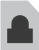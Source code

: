 <?xml version="1.0" encoding="UTF-8"?>
<dia:diagram xmlns:dia="http://www.lysator.liu.se/~alla/dia/">
  <dia:layer name="Fondo" visible="true" active="true">
    <dia:group>
      <dia:object type="Standard - Polygon" version="0" id="O0">
        <dia:attribute name="obj_pos">
          <dia:point val="3.45,3.7"/>
        </dia:attribute>
        <dia:attribute name="obj_bb">
          <dia:rectangle val="1.55,1.25;3.45,3.7"/>
        </dia:attribute>
        <dia:attribute name="poly_points">
          <dia:point val="3.45,3.7"/>
          <dia:point val="1.55,3.7"/>
          <dia:point val="1.55,1.25"/>
          <dia:point val="2.875,1.25"/>
          <dia:point val="3.45,1.869"/>
        </dia:attribute>
        <dia:attribute name="line_color">
          <dia:color val="#c5c6c7"/>
        </dia:attribute>
        <dia:attribute name="line_width">
          <dia:real val="0"/>
        </dia:attribute>
        <dia:attribute name="inner_color">
          <dia:color val="#c5c6c7"/>
        </dia:attribute>
        <dia:attribute name="show_background">
          <dia:boolean val="true"/>
        </dia:attribute>
      </dia:object>
      <dia:object type="Standard - Beziergon" version="0" id="O1">
        <dia:attribute name="obj_pos">
          <dia:point val="2.908,2.651"/>
        </dia:attribute>
        <dia:attribute name="obj_bb">
          <dia:rectangle val="1.888,1.985;3.112,3.332"/>
        </dia:attribute>
        <dia:attribute name="bez_points">
          <dia:point val="2.908,2.651"/>
          <dia:point val="2.908,2.344"/>
          <dia:point val="2.908,2.651"/>
          <dia:point val="2.908,2.344"/>
          <dia:point val="2.887,2.142"/>
          <dia:point val="2.712,1.985"/>
          <dia:point val="2.503,1.985"/>
          <dia:point val="2.293,1.985"/>
          <dia:point val="2.119,2.141"/>
          <dia:point val="2.098,2.344"/>
          <dia:point val="2.098,2.651"/>
          <dia:point val="2.098,2.344"/>
          <dia:point val="2.098,2.651"/>
          <dia:point val="1.888,2.651"/>
          <dia:point val="2.098,2.651"/>
          <dia:point val="1.888,2.651"/>
          <dia:point val="1.888,3.332"/>
          <dia:point val="1.888,2.651"/>
          <dia:point val="1.888,3.332"/>
          <dia:point val="3.112,3.332"/>
          <dia:point val="1.888,3.332"/>
          <dia:point val="3.112,3.332"/>
          <dia:point val="3.112,2.651"/>
          <dia:point val="3.112,3.332"/>
          <dia:point val="3.112,2.651"/>
          <dia:point val="2.908,2.651"/>
          <dia:point val="3.112,2.651"/>
        </dia:attribute>
        <dia:attribute name="corner_types">
          <dia:enum val="-1200007528"/>
          <dia:enum val="0"/>
          <dia:enum val="0"/>
          <dia:enum val="0"/>
          <dia:enum val="0"/>
          <dia:enum val="0"/>
          <dia:enum val="0"/>
          <dia:enum val="0"/>
          <dia:enum val="0"/>
          <dia:enum val="0"/>
        </dia:attribute>
        <dia:attribute name="line_color">
          <dia:color val="#3a3a3a"/>
        </dia:attribute>
        <dia:attribute name="line_width">
          <dia:real val="0"/>
        </dia:attribute>
        <dia:attribute name="inner_color">
          <dia:color val="#3a3a3a"/>
        </dia:attribute>
        <dia:attribute name="show_background">
          <dia:boolean val="true"/>
        </dia:attribute>
      </dia:object>
      <dia:object type="Standard - Beziergon" version="0" id="O2">
        <dia:attribute name="obj_pos">
          <dia:point val="2.71,2.651"/>
        </dia:attribute>
        <dia:attribute name="obj_bb">
          <dia:rectangle val="2.293,2.157;2.711,2.651"/>
        </dia:attribute>
        <dia:attribute name="bez_points">
          <dia:point val="2.71,2.651"/>
          <dia:point val="2.293,2.651"/>
          <dia:point val="2.71,2.651"/>
          <dia:point val="2.293,2.651"/>
          <dia:point val="2.295,2.344"/>
          <dia:point val="2.293,2.651"/>
          <dia:point val="2.295,2.344"/>
          <dia:point val="2.295,2.344"/>
          <dia:point val="2.294,2.156"/>
          <dia:point val="2.503,2.157"/>
          <dia:point val="2.702,2.157"/>
          <dia:point val="2.711,2.344"/>
          <dia:point val="2.711,2.344"/>
          <dia:point val="2.71,2.651"/>
          <dia:point val="2.711,2.344"/>
        </dia:attribute>
        <dia:attribute name="corner_types">
          <dia:enum val="-1200007544"/>
          <dia:enum val="0"/>
          <dia:enum val="0"/>
          <dia:enum val="0"/>
          <dia:enum val="0"/>
          <dia:enum val="0"/>
        </dia:attribute>
        <dia:attribute name="line_color">
          <dia:color val="#3a3a3a"/>
        </dia:attribute>
        <dia:attribute name="line_width">
          <dia:real val="0"/>
        </dia:attribute>
        <dia:attribute name="inner_color">
          <dia:color val="#3a3a3a"/>
        </dia:attribute>
        <dia:attribute name="show_background">
          <dia:boolean val="true"/>
        </dia:attribute>
      </dia:object>
    </dia:group>
  </dia:layer>
</dia:diagram>
